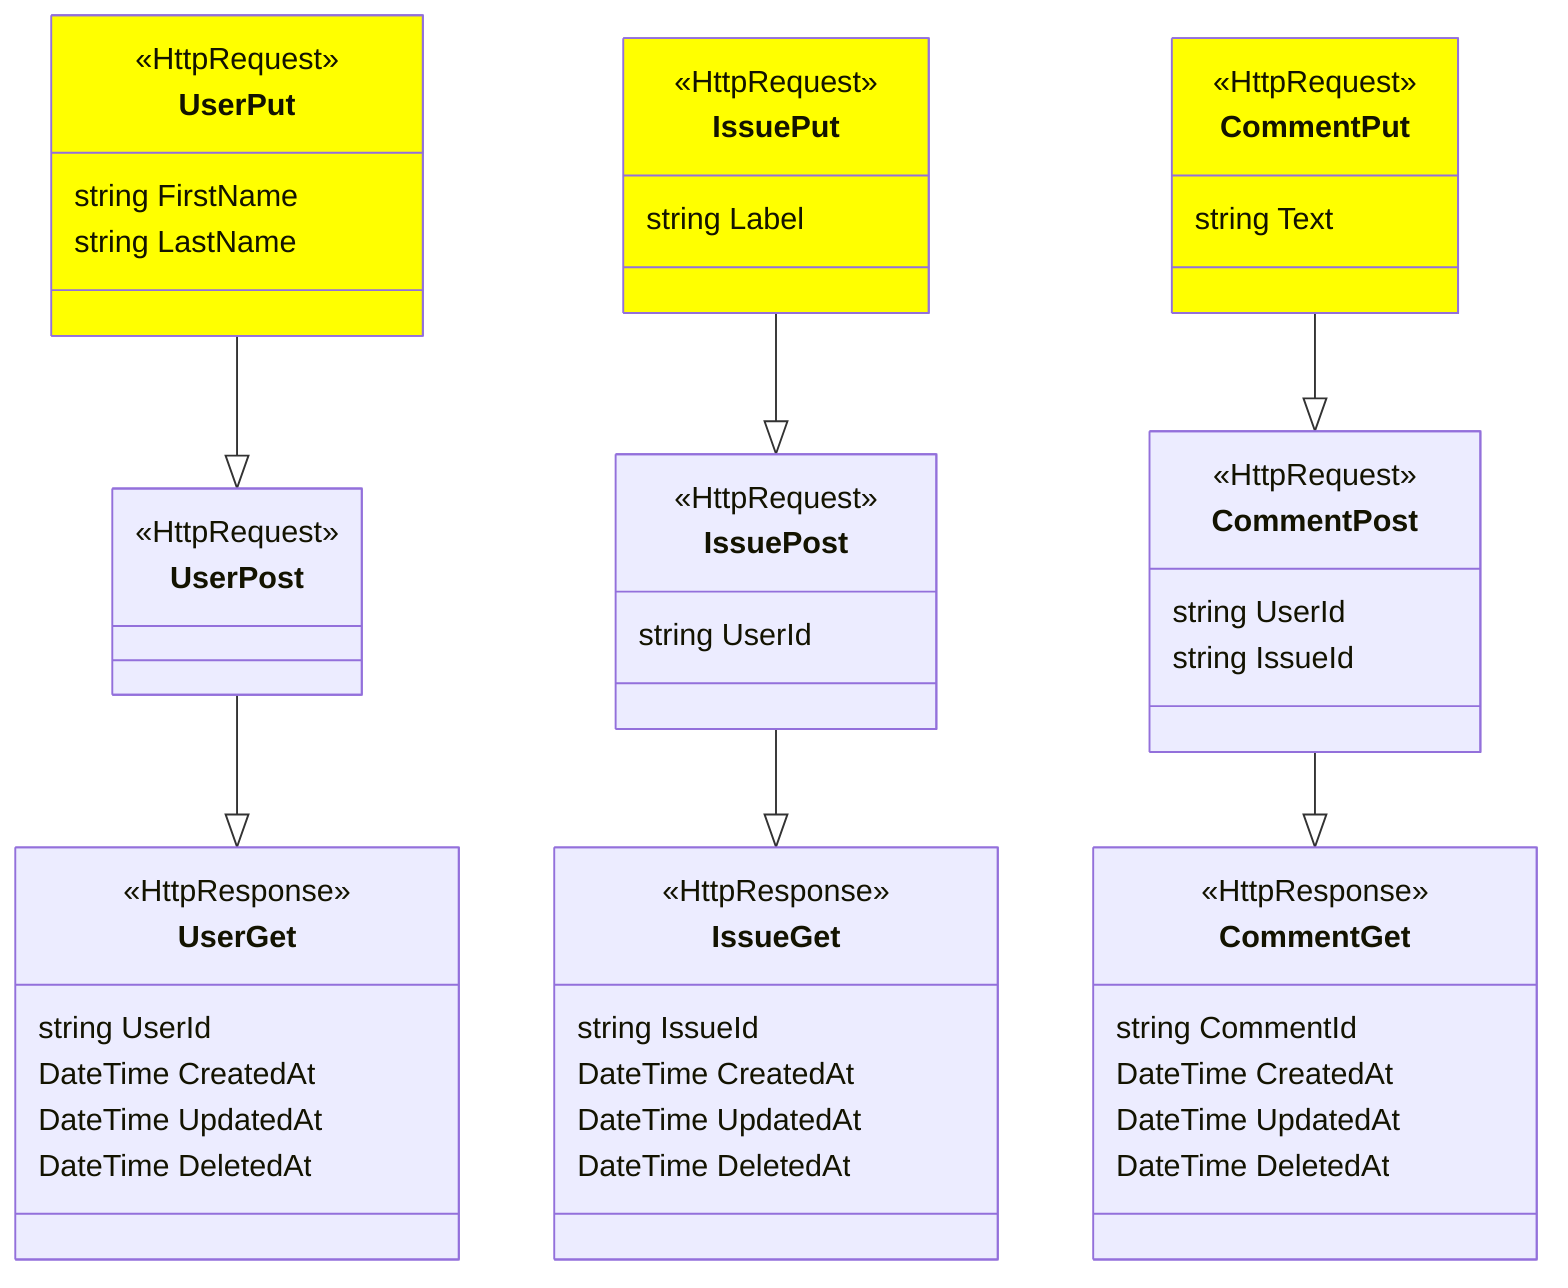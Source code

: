 classDiagram

    direction BT

    class UserGet {
        <<HttpResponse>>
        string UserId
        DateTime CreatedAt
        DateTime UpdatedAt
        DateTime DeletedAt
    }
    class UserPost {
        <<HttpRequest>>
    }
    class UserPut {
        <<HttpRequest>>
        string FirstName
        string LastName
    }

    UserGet <|-- UserPost
    UserPost <|-- UserPut

    class IssueGet {
        <<HttpResponse>>
        string IssueId
        DateTime CreatedAt
        DateTime UpdatedAt
        DateTime DeletedAt
    }
    class IssuePost {
        <<HttpRequest>>
        string UserId
    }
    class IssuePut {
        <<HttpRequest>>
        string Label
    }

    IssueGet <|-- IssuePost
    IssuePost <|-- IssuePut

    class CommentGet {
        <<HttpResponse>>
        string CommentId
        DateTime CreatedAt
        DateTime UpdatedAt
        DateTime DeletedAt
    }
    class CommentPost {
        <<HttpRequest>>
        string UserId
        string IssueId
    }
    class CommentPut {
        <<HttpRequest>>
        string Text
    }

    CommentGet <|-- CommentPost
    CommentPost <|-- CommentPut

    style UserPut fill:yellow
    style IssuePut fill:yellow
    style CommentPut fill:yellow